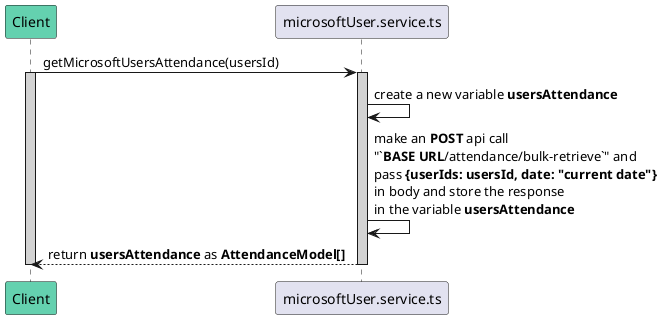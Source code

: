 @startuml getMicrosoftUsersAttendance
participant Client #64D1AF
participant microsoftUser.service.ts

Client -> microsoftUser.service.ts : getMicrosoftUsersAttendance(usersId)
activate Client #D3D3D3
activate microsoftUser.service.ts #D3D3D3   

microsoftUser.service.ts -> microsoftUser.service.ts: create a new variable **usersAttendance**
microsoftUser.service.ts -> microsoftUser.service.ts: make an **POST** api call \n"`**BASE URL**/attendance/bulk-retrieve`" and \npass **{userIds: usersId, date: "current date"}** \nin body and store the response \nin the variable **usersAttendance**

microsoftUser.service.ts --> Client: return **usersAttendance** as **AttendanceModel[]**
deactivate microsoftUser.service.ts
deactivate Client
@enduml
